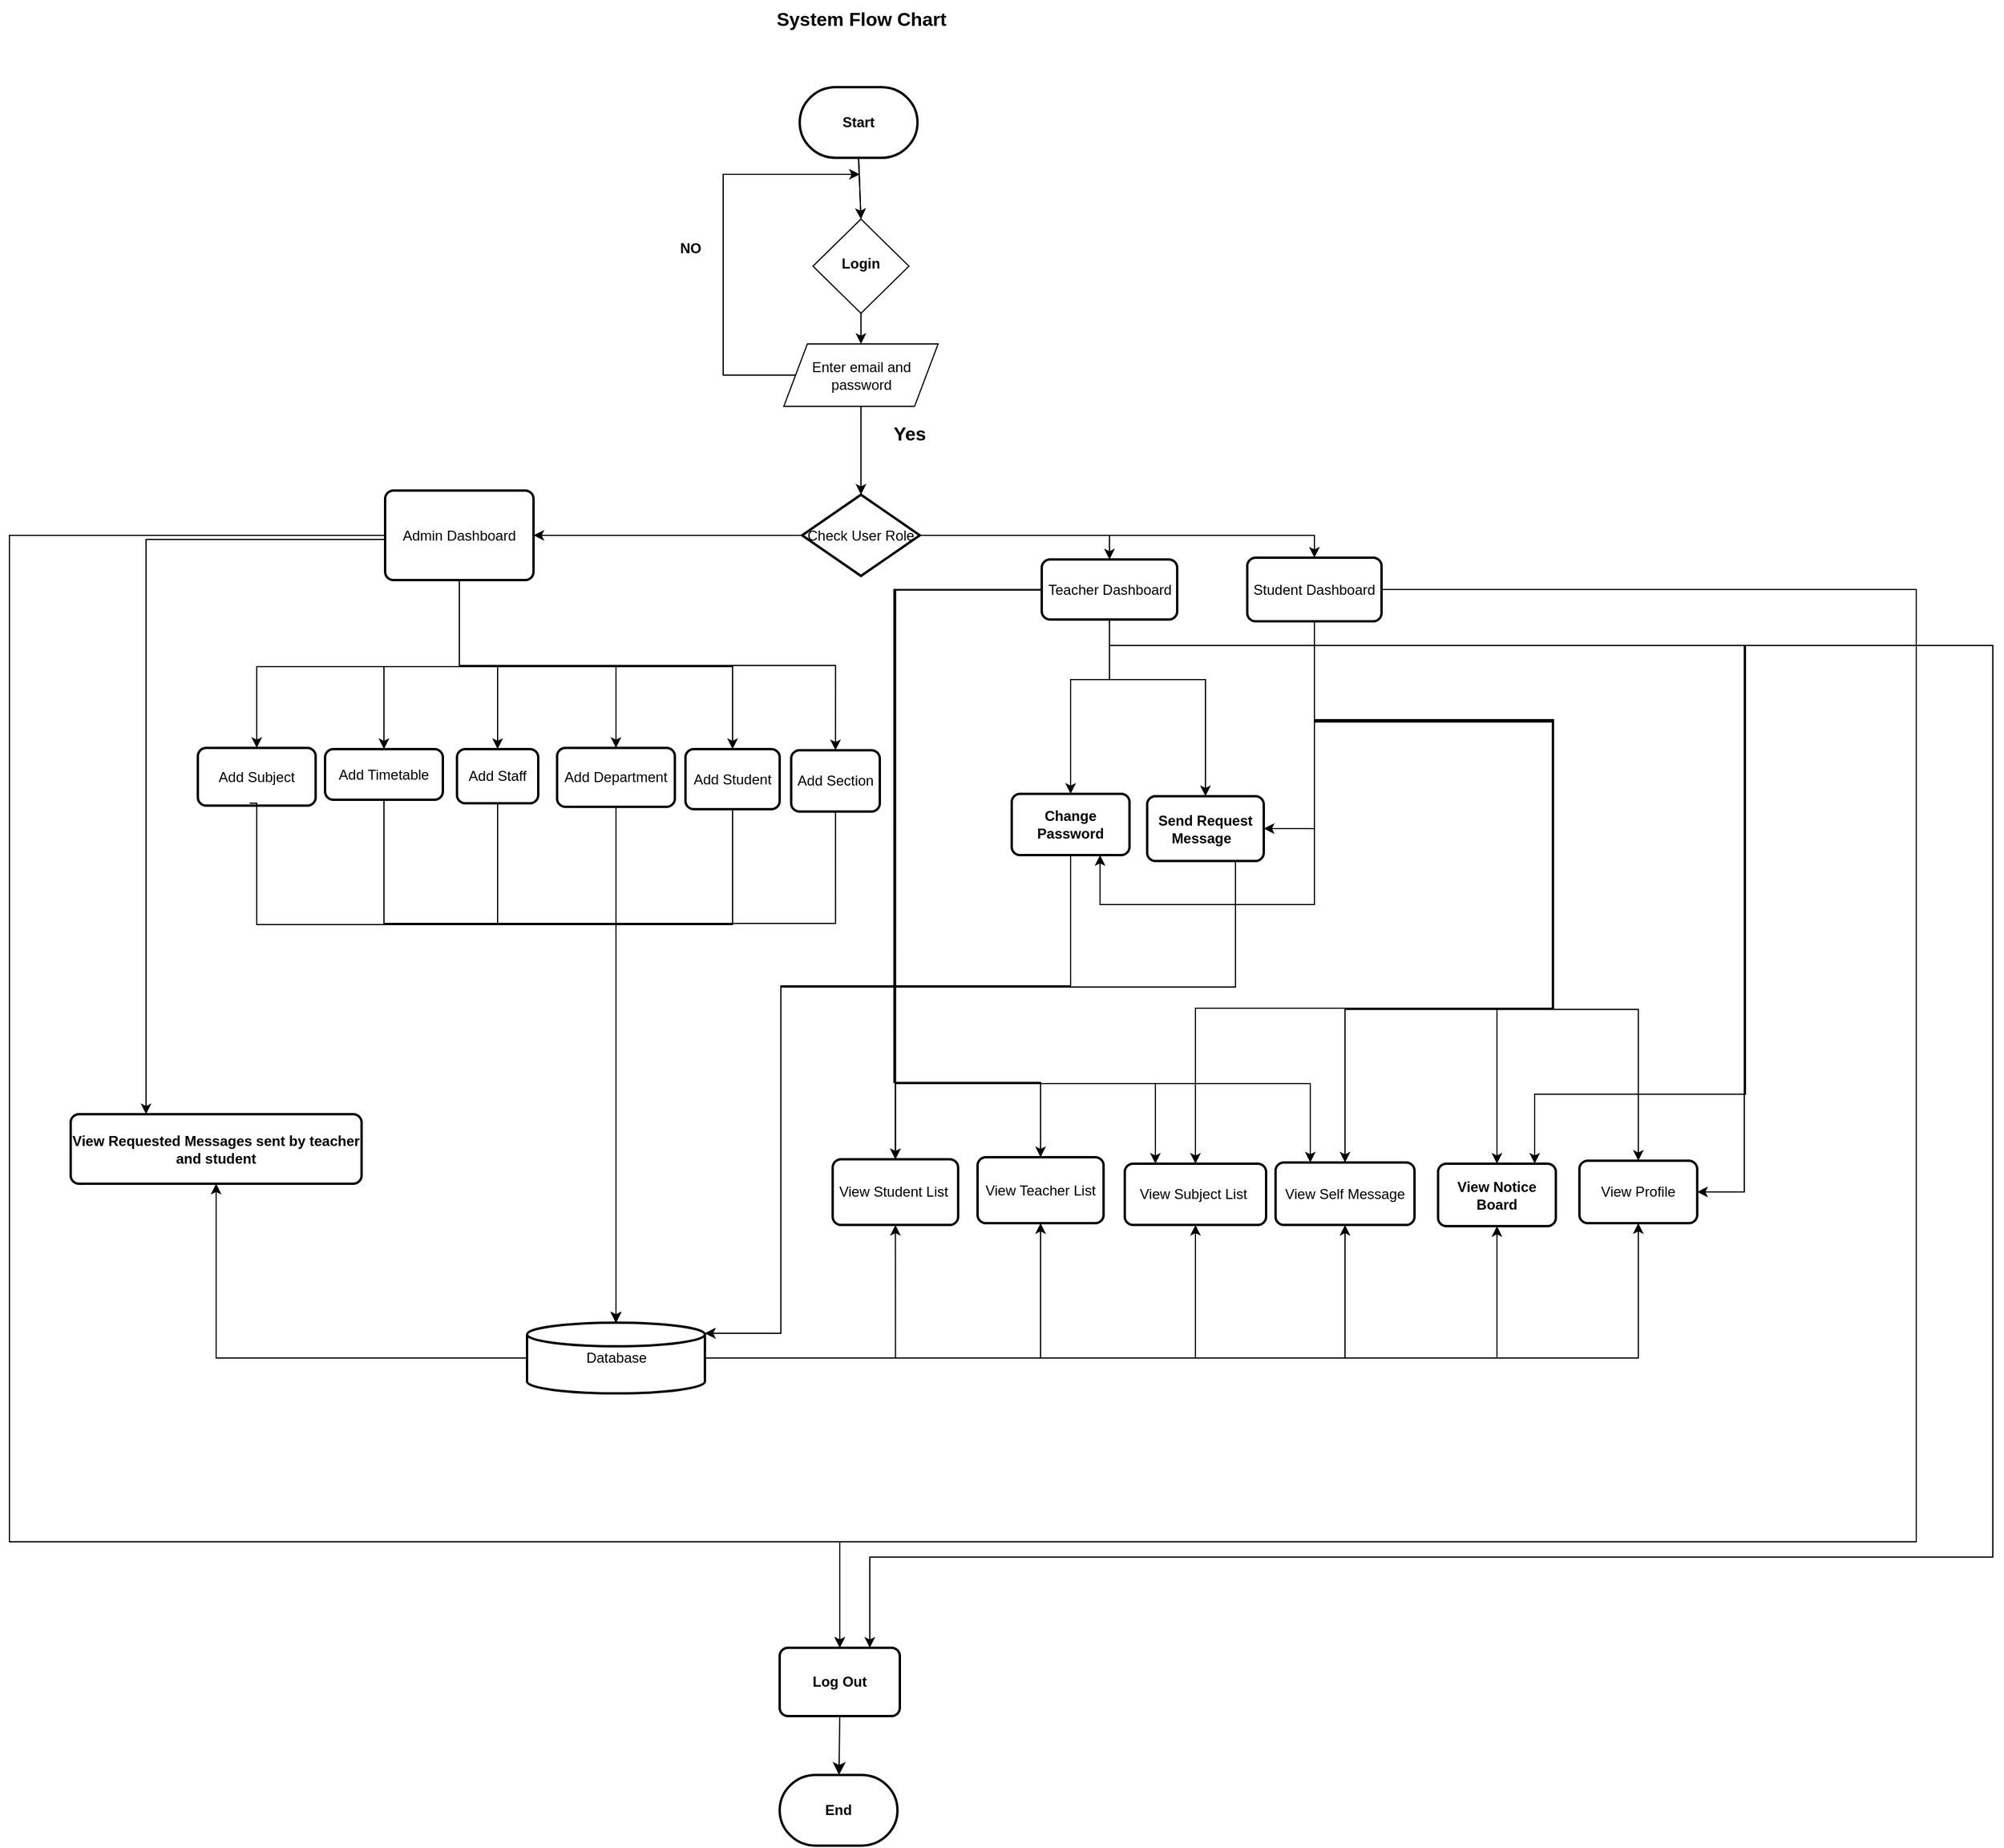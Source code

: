 <mxfile version="24.7.12">
  <diagram id="C5RBs43oDa-KdzZeNtuy" name="Page-1">
    <mxGraphModel dx="3067" dy="2427" grid="0" gridSize="10" guides="1" tooltips="1" connect="1" arrows="1" fold="1" page="1" pageScale="1" pageWidth="827" pageHeight="1169" background="none" math="0" shadow="0">
      <root>
        <mxCell id="WIyWlLk6GJQsqaUBKTNV-0" />
        <mxCell id="WIyWlLk6GJQsqaUBKTNV-1" parent="WIyWlLk6GJQsqaUBKTNV-0" />
        <mxCell id="MO0tkaTq0orOsOtcq1J3-275" value="&lt;b&gt;View &lt;/b&gt;&lt;b style=&quot;background-color: initial;&quot;&gt;Notice Board&lt;/b&gt;" style="rounded=1;whiteSpace=wrap;html=1;absoluteArcSize=1;arcSize=14;strokeWidth=2;" parent="WIyWlLk6GJQsqaUBKTNV-1" vertex="1">
          <mxGeometry x="965" y="762" width="100" height="53" as="geometry" />
        </mxCell>
        <mxCell id="MO0tkaTq0orOsOtcq1J3-293" value="&lt;b&gt;Send Request Message&amp;nbsp;&amp;nbsp;&lt;/b&gt;" style="rounded=1;whiteSpace=wrap;html=1;absoluteArcSize=1;arcSize=14;strokeWidth=2;" parent="WIyWlLk6GJQsqaUBKTNV-1" vertex="1">
          <mxGeometry x="718" y="450" width="99" height="55" as="geometry" />
        </mxCell>
        <mxCell id="MO0tkaTq0orOsOtcq1J3-383" value="&lt;b&gt;System Flow Chart&lt;/b&gt;" style="text;html=1;align=center;verticalAlign=middle;resizable=0;points=[];autosize=1;strokeColor=none;fillColor=none;fontSize=16;" parent="WIyWlLk6GJQsqaUBKTNV-1" vertex="1">
          <mxGeometry x="394" y="-226" width="162" height="31" as="geometry" />
        </mxCell>
        <mxCell id="MO0tkaTq0orOsOtcq1J3-417" value="&lt;b&gt;Start&lt;/b&gt;" style="strokeWidth=2;html=1;shape=mxgraph.flowchart.terminator;whiteSpace=wrap;" parent="WIyWlLk6GJQsqaUBKTNV-1" vertex="1">
          <mxGeometry x="423" y="-152" width="100" height="60" as="geometry" />
        </mxCell>
        <mxCell id="MO0tkaTq0orOsOtcq1J3-418" style="edgeStyle=elbowEdgeStyle;rounded=0;orthogonalLoop=1;jettySize=auto;html=1;exitX=0;exitY=0.5;exitDx=0;exitDy=0;" parent="WIyWlLk6GJQsqaUBKTNV-1" source="sPbHRIbu0C0vhqNKjJ3m-0" edge="1">
          <mxGeometry relative="1" as="geometry">
            <mxPoint x="474" y="-78" as="targetPoint" />
            <Array as="points">
              <mxPoint x="358" y="-7" />
            </Array>
            <mxPoint x="418" y="49" as="sourcePoint" />
          </mxGeometry>
        </mxCell>
        <mxCell id="sPbHRIbu0C0vhqNKjJ3m-26" style="edgeStyle=orthogonalEdgeStyle;rounded=0;orthogonalLoop=1;jettySize=auto;html=1;exitX=0.5;exitY=1;exitDx=0;exitDy=0;" edge="1" parent="WIyWlLk6GJQsqaUBKTNV-1" source="sPbHRIbu0C0vhqNKjJ3m-46" target="sPbHRIbu0C0vhqNKjJ3m-16">
          <mxGeometry relative="1" as="geometry">
            <Array as="points">
              <mxPoint x="134" y="340" />
              <mxPoint x="-38" y="340" />
            </Array>
          </mxGeometry>
        </mxCell>
        <mxCell id="sPbHRIbu0C0vhqNKjJ3m-50" style="edgeStyle=orthogonalEdgeStyle;rounded=0;orthogonalLoop=1;jettySize=auto;html=1;exitX=0.5;exitY=1;exitDx=0;exitDy=0;entryX=0.5;entryY=0;entryDx=0;entryDy=0;" edge="1" parent="WIyWlLk6GJQsqaUBKTNV-1" source="MO0tkaTq0orOsOtcq1J3-419" target="sPbHRIbu0C0vhqNKjJ3m-0">
          <mxGeometry relative="1" as="geometry" />
        </mxCell>
        <mxCell id="MO0tkaTq0orOsOtcq1J3-419" value="&lt;b&gt;Login&lt;/b&gt;" style="rhombus;whiteSpace=wrap;html=1;shadow=0;fontFamily=Helvetica;fontSize=12;align=center;strokeWidth=1;spacing=6;spacingTop=-4;" parent="WIyWlLk6GJQsqaUBKTNV-1" vertex="1">
          <mxGeometry x="434.25" y="-40" width="81.5" height="80" as="geometry" />
        </mxCell>
        <mxCell id="MO0tkaTq0orOsOtcq1J3-420" value="&lt;b&gt;NO&lt;/b&gt;" style="text;html=1;align=center;verticalAlign=middle;resizable=0;points=[];autosize=1;strokeColor=none;fillColor=none;" parent="WIyWlLk6GJQsqaUBKTNV-1" vertex="1">
          <mxGeometry x="310" y="-30" width="40" height="30" as="geometry" />
        </mxCell>
        <mxCell id="MO0tkaTq0orOsOtcq1J3-424" value="&lt;b&gt;Yes&lt;/b&gt;" style="text;html=1;align=center;verticalAlign=middle;resizable=0;points=[];autosize=1;strokeColor=none;fillColor=none;fontSize=16;" parent="WIyWlLk6GJQsqaUBKTNV-1" vertex="1">
          <mxGeometry x="490.5" y="127" width="50" height="30" as="geometry" />
        </mxCell>
        <mxCell id="MO0tkaTq0orOsOtcq1J3-426" value="&lt;div&gt;&lt;b&gt;View Requested Messages sent by teacher and student&lt;/b&gt;&lt;/div&gt;" style="rounded=1;whiteSpace=wrap;html=1;absoluteArcSize=1;arcSize=14;strokeWidth=2;" parent="WIyWlLk6GJQsqaUBKTNV-1" vertex="1">
          <mxGeometry x="-196" y="720" width="247" height="59" as="geometry" />
        </mxCell>
        <mxCell id="MO0tkaTq0orOsOtcq1J3-431" value="&lt;b&gt;End&lt;/b&gt;" style="strokeWidth=2;html=1;shape=mxgraph.flowchart.terminator;whiteSpace=wrap;" parent="WIyWlLk6GJQsqaUBKTNV-1" vertex="1">
          <mxGeometry x="406" y="1281" width="100" height="60" as="geometry" />
        </mxCell>
        <mxCell id="IdnFITNTBJpxu61mEzwX-0" value="&lt;b&gt;Log Out&lt;/b&gt;" style="rounded=1;whiteSpace=wrap;html=1;absoluteArcSize=1;arcSize=14;strokeWidth=2;" parent="WIyWlLk6GJQsqaUBKTNV-1" vertex="1">
          <mxGeometry x="406" y="1173" width="102" height="58" as="geometry" />
        </mxCell>
        <mxCell id="IdnFITNTBJpxu61mEzwX-1" value="" style="endArrow=classic;html=1;rounded=0;fontSize=12;startSize=8;endSize=8;curved=1;exitX=0.5;exitY=1;exitDx=0;exitDy=0;" parent="WIyWlLk6GJQsqaUBKTNV-1" source="IdnFITNTBJpxu61mEzwX-0" target="MO0tkaTq0orOsOtcq1J3-431" edge="1">
          <mxGeometry width="50" height="50" relative="1" as="geometry">
            <mxPoint x="516" y="980" as="sourcePoint" />
            <mxPoint x="566" y="930" as="targetPoint" />
          </mxGeometry>
        </mxCell>
        <mxCell id="sPbHRIbu0C0vhqNKjJ3m-0" value="Enter email and password" style="shape=parallelogram;perimeter=parallelogramPerimeter;whiteSpace=wrap;html=1;fixedSize=1;" vertex="1" parent="WIyWlLk6GJQsqaUBKTNV-1">
          <mxGeometry x="409.5" y="66" width="131" height="53" as="geometry" />
        </mxCell>
        <mxCell id="sPbHRIbu0C0vhqNKjJ3m-1" value="" style="endArrow=classic;html=1;rounded=0;exitX=0.5;exitY=1;exitDx=0;exitDy=0;exitPerimeter=0;entryX=0.5;entryY=0;entryDx=0;entryDy=0;" edge="1" parent="WIyWlLk6GJQsqaUBKTNV-1" source="MO0tkaTq0orOsOtcq1J3-417" target="MO0tkaTq0orOsOtcq1J3-419">
          <mxGeometry width="50" height="50" relative="1" as="geometry">
            <mxPoint x="598" y="-28" as="sourcePoint" />
            <mxPoint x="648" y="-78" as="targetPoint" />
          </mxGeometry>
        </mxCell>
        <mxCell id="sPbHRIbu0C0vhqNKjJ3m-2" value="" style="endArrow=classic;html=1;rounded=0;entryX=0.5;entryY=0;entryDx=0;entryDy=0;exitX=0.5;exitY=1;exitDx=0;exitDy=0;exitPerimeter=0;" edge="1" parent="WIyWlLk6GJQsqaUBKTNV-1" source="MO0tkaTq0orOsOtcq1J3-417" target="MO0tkaTq0orOsOtcq1J3-419">
          <mxGeometry width="50" height="50" relative="1" as="geometry">
            <mxPoint x="598" y="42" as="sourcePoint" />
            <mxPoint x="648" y="-8" as="targetPoint" />
          </mxGeometry>
        </mxCell>
        <mxCell id="sPbHRIbu0C0vhqNKjJ3m-16" value="Add Subject" style="rounded=1;whiteSpace=wrap;html=1;absoluteArcSize=1;arcSize=14;strokeWidth=2;" vertex="1" parent="WIyWlLk6GJQsqaUBKTNV-1">
          <mxGeometry x="-88" y="409" width="100" height="49" as="geometry" />
        </mxCell>
        <mxCell id="sPbHRIbu0C0vhqNKjJ3m-17" value="&lt;b&gt;Change Password&lt;/b&gt;" style="rounded=1;whiteSpace=wrap;html=1;absoluteArcSize=1;arcSize=14;strokeWidth=2;" vertex="1" parent="WIyWlLk6GJQsqaUBKTNV-1">
          <mxGeometry x="603" y="448" width="100" height="52" as="geometry" />
        </mxCell>
        <mxCell id="sPbHRIbu0C0vhqNKjJ3m-39" style="edgeStyle=orthogonalEdgeStyle;rounded=0;orthogonalLoop=1;jettySize=auto;html=1;exitX=1;exitY=0.5;exitDx=0;exitDy=0;exitPerimeter=0;entryX=0.5;entryY=1;entryDx=0;entryDy=0;" edge="1" parent="WIyWlLk6GJQsqaUBKTNV-1" source="sPbHRIbu0C0vhqNKjJ3m-18" target="sPbHRIbu0C0vhqNKjJ3m-24">
          <mxGeometry relative="1" as="geometry" />
        </mxCell>
        <mxCell id="sPbHRIbu0C0vhqNKjJ3m-40" style="edgeStyle=orthogonalEdgeStyle;rounded=0;orthogonalLoop=1;jettySize=auto;html=1;exitX=0;exitY=0.5;exitDx=0;exitDy=0;exitPerimeter=0;entryX=0.5;entryY=1;entryDx=0;entryDy=0;" edge="1" parent="WIyWlLk6GJQsqaUBKTNV-1" source="sPbHRIbu0C0vhqNKjJ3m-18" target="MO0tkaTq0orOsOtcq1J3-426">
          <mxGeometry relative="1" as="geometry" />
        </mxCell>
        <mxCell id="sPbHRIbu0C0vhqNKjJ3m-70" style="edgeStyle=orthogonalEdgeStyle;rounded=0;orthogonalLoop=1;jettySize=auto;html=1;exitX=1;exitY=0.5;exitDx=0;exitDy=0;exitPerimeter=0;entryX=0.5;entryY=1;entryDx=0;entryDy=0;" edge="1" parent="WIyWlLk6GJQsqaUBKTNV-1" source="sPbHRIbu0C0vhqNKjJ3m-18" target="sPbHRIbu0C0vhqNKjJ3m-42">
          <mxGeometry relative="1" as="geometry" />
        </mxCell>
        <mxCell id="sPbHRIbu0C0vhqNKjJ3m-71" style="edgeStyle=orthogonalEdgeStyle;rounded=0;orthogonalLoop=1;jettySize=auto;html=1;exitX=1;exitY=0.5;exitDx=0;exitDy=0;exitPerimeter=0;entryX=0.5;entryY=1;entryDx=0;entryDy=0;" edge="1" parent="WIyWlLk6GJQsqaUBKTNV-1" source="sPbHRIbu0C0vhqNKjJ3m-18" target="sPbHRIbu0C0vhqNKjJ3m-43">
          <mxGeometry relative="1" as="geometry" />
        </mxCell>
        <mxCell id="sPbHRIbu0C0vhqNKjJ3m-72" style="edgeStyle=orthogonalEdgeStyle;rounded=0;orthogonalLoop=1;jettySize=auto;html=1;exitX=1;exitY=0.5;exitDx=0;exitDy=0;exitPerimeter=0;entryX=0.5;entryY=1;entryDx=0;entryDy=0;" edge="1" parent="WIyWlLk6GJQsqaUBKTNV-1" source="sPbHRIbu0C0vhqNKjJ3m-18" target="MO0tkaTq0orOsOtcq1J3-275">
          <mxGeometry relative="1" as="geometry" />
        </mxCell>
        <mxCell id="sPbHRIbu0C0vhqNKjJ3m-73" style="edgeStyle=orthogonalEdgeStyle;rounded=0;orthogonalLoop=1;jettySize=auto;html=1;exitX=1;exitY=0.5;exitDx=0;exitDy=0;exitPerimeter=0;entryX=0.5;entryY=1;entryDx=0;entryDy=0;" edge="1" parent="WIyWlLk6GJQsqaUBKTNV-1" source="sPbHRIbu0C0vhqNKjJ3m-18" target="sPbHRIbu0C0vhqNKjJ3m-44">
          <mxGeometry relative="1" as="geometry" />
        </mxCell>
        <mxCell id="sPbHRIbu0C0vhqNKjJ3m-18" value="Database" style="strokeWidth=2;html=1;shape=mxgraph.flowchart.database;whiteSpace=wrap;" vertex="1" parent="WIyWlLk6GJQsqaUBKTNV-1">
          <mxGeometry x="191.5" y="897" width="151" height="60" as="geometry" />
        </mxCell>
        <mxCell id="sPbHRIbu0C0vhqNKjJ3m-19" value="Add Department" style="rounded=1;whiteSpace=wrap;html=1;absoluteArcSize=1;arcSize=14;strokeWidth=2;" vertex="1" parent="WIyWlLk6GJQsqaUBKTNV-1">
          <mxGeometry x="217" y="409" width="100" height="50" as="geometry" />
        </mxCell>
        <mxCell id="sPbHRIbu0C0vhqNKjJ3m-20" value="Add Timetable" style="rounded=1;whiteSpace=wrap;html=1;absoluteArcSize=1;arcSize=14;strokeWidth=2;" vertex="1" parent="WIyWlLk6GJQsqaUBKTNV-1">
          <mxGeometry x="20" y="410" width="100" height="43" as="geometry" />
        </mxCell>
        <mxCell id="sPbHRIbu0C0vhqNKjJ3m-21" value="Add Student" style="rounded=1;whiteSpace=wrap;html=1;absoluteArcSize=1;arcSize=14;strokeWidth=2;" vertex="1" parent="WIyWlLk6GJQsqaUBKTNV-1">
          <mxGeometry x="326" y="410" width="80" height="51" as="geometry" />
        </mxCell>
        <mxCell id="sPbHRIbu0C0vhqNKjJ3m-22" value="Add Section" style="rounded=1;whiteSpace=wrap;html=1;absoluteArcSize=1;arcSize=14;strokeWidth=2;" vertex="1" parent="WIyWlLk6GJQsqaUBKTNV-1">
          <mxGeometry x="415.75" y="411" width="75.25" height="52" as="geometry" />
        </mxCell>
        <mxCell id="sPbHRIbu0C0vhqNKjJ3m-23" value="Add Staff" style="rounded=1;whiteSpace=wrap;html=1;absoluteArcSize=1;arcSize=14;strokeWidth=2;" vertex="1" parent="WIyWlLk6GJQsqaUBKTNV-1">
          <mxGeometry x="132" y="410" width="69" height="46" as="geometry" />
        </mxCell>
        <mxCell id="sPbHRIbu0C0vhqNKjJ3m-24" value="View Student List&amp;nbsp;" style="rounded=1;whiteSpace=wrap;html=1;absoluteArcSize=1;arcSize=14;strokeWidth=2;" vertex="1" parent="WIyWlLk6GJQsqaUBKTNV-1">
          <mxGeometry x="451" y="758.25" width="106.5" height="55.75" as="geometry" />
        </mxCell>
        <mxCell id="sPbHRIbu0C0vhqNKjJ3m-25" value="View Teacher List" style="rounded=1;whiteSpace=wrap;html=1;absoluteArcSize=1;arcSize=14;strokeWidth=2;" vertex="1" parent="WIyWlLk6GJQsqaUBKTNV-1">
          <mxGeometry x="574" y="756.5" width="107" height="56" as="geometry" />
        </mxCell>
        <mxCell id="sPbHRIbu0C0vhqNKjJ3m-27" value="" style="endArrow=classic;html=1;rounded=0;entryX=0.5;entryY=0;entryDx=0;entryDy=0;exitX=0.5;exitY=1;exitDx=0;exitDy=0;edgeStyle=orthogonalEdgeStyle;" edge="1" parent="WIyWlLk6GJQsqaUBKTNV-1" source="sPbHRIbu0C0vhqNKjJ3m-46" target="sPbHRIbu0C0vhqNKjJ3m-21">
          <mxGeometry width="50" height="50" relative="1" as="geometry">
            <mxPoint x="362" y="356" as="sourcePoint" />
            <mxPoint x="412" y="306" as="targetPoint" />
            <Array as="points">
              <mxPoint x="137" y="340" />
              <mxPoint x="404" y="340" />
            </Array>
          </mxGeometry>
        </mxCell>
        <mxCell id="sPbHRIbu0C0vhqNKjJ3m-28" value="" style="endArrow=classic;html=1;rounded=0;entryX=0.5;entryY=0;entryDx=0;entryDy=0;exitX=0.5;exitY=1;exitDx=0;exitDy=0;edgeStyle=orthogonalEdgeStyle;" edge="1" parent="WIyWlLk6GJQsqaUBKTNV-1" source="sPbHRIbu0C0vhqNKjJ3m-46" target="sPbHRIbu0C0vhqNKjJ3m-22">
          <mxGeometry width="50" height="50" relative="1" as="geometry">
            <mxPoint x="387" y="366" as="sourcePoint" />
            <mxPoint x="437" y="316" as="targetPoint" />
            <Array as="points">
              <mxPoint x="137" y="339" />
              <mxPoint x="531" y="339" />
            </Array>
          </mxGeometry>
        </mxCell>
        <mxCell id="sPbHRIbu0C0vhqNKjJ3m-29" value="" style="endArrow=classic;html=1;rounded=0;entryX=0.5;entryY=0;entryDx=0;entryDy=0;exitX=0.5;exitY=1;exitDx=0;exitDy=0;edgeStyle=orthogonalEdgeStyle;" edge="1" parent="WIyWlLk6GJQsqaUBKTNV-1" source="sPbHRIbu0C0vhqNKjJ3m-46" target="sPbHRIbu0C0vhqNKjJ3m-20">
          <mxGeometry width="50" height="50" relative="1" as="geometry">
            <mxPoint x="-26" y="323" as="sourcePoint" />
            <mxPoint x="24" y="273" as="targetPoint" />
            <Array as="points">
              <mxPoint x="134" y="340" />
              <mxPoint x="70" y="340" />
            </Array>
          </mxGeometry>
        </mxCell>
        <mxCell id="sPbHRIbu0C0vhqNKjJ3m-30" value="" style="endArrow=classic;html=1;rounded=0;entryX=0.5;entryY=0;entryDx=0;entryDy=0;exitX=0.5;exitY=1;exitDx=0;exitDy=0;edgeStyle=orthogonalEdgeStyle;" edge="1" parent="WIyWlLk6GJQsqaUBKTNV-1" source="sPbHRIbu0C0vhqNKjJ3m-46" target="sPbHRIbu0C0vhqNKjJ3m-23">
          <mxGeometry width="50" height="50" relative="1" as="geometry">
            <mxPoint x="-57" y="351" as="sourcePoint" />
            <mxPoint x="-7" y="301" as="targetPoint" />
            <Array as="points">
              <mxPoint x="134" y="340" />
              <mxPoint x="167" y="340" />
            </Array>
          </mxGeometry>
        </mxCell>
        <mxCell id="sPbHRIbu0C0vhqNKjJ3m-31" value="" style="endArrow=classic;html=1;rounded=0;entryX=0.5;entryY=0;entryDx=0;entryDy=0;exitX=0.5;exitY=1;exitDx=0;exitDy=0;edgeStyle=orthogonalEdgeStyle;" edge="1" parent="WIyWlLk6GJQsqaUBKTNV-1" source="sPbHRIbu0C0vhqNKjJ3m-46" target="sPbHRIbu0C0vhqNKjJ3m-19">
          <mxGeometry width="50" height="50" relative="1" as="geometry">
            <mxPoint x="-110" y="324" as="sourcePoint" />
            <mxPoint x="-60" y="274" as="targetPoint" />
            <Array as="points">
              <mxPoint x="134" y="340" />
              <mxPoint x="267" y="340" />
            </Array>
          </mxGeometry>
        </mxCell>
        <mxCell id="sPbHRIbu0C0vhqNKjJ3m-32" value="" style="endArrow=classic;html=1;rounded=0;exitX=0.44;exitY=0.959;exitDx=0;exitDy=0;exitPerimeter=0;entryX=0.5;entryY=0;entryDx=0;entryDy=0;entryPerimeter=0;edgeStyle=orthogonalEdgeStyle;" edge="1" parent="WIyWlLk6GJQsqaUBKTNV-1" source="sPbHRIbu0C0vhqNKjJ3m-16" target="sPbHRIbu0C0vhqNKjJ3m-18">
          <mxGeometry width="50" height="50" relative="1" as="geometry">
            <mxPoint x="-57" y="562" as="sourcePoint" />
            <mxPoint x="-7" y="512" as="targetPoint" />
            <Array as="points">
              <mxPoint x="-38" y="456" />
              <mxPoint x="-38" y="559" />
              <mxPoint x="267" y="559" />
            </Array>
          </mxGeometry>
        </mxCell>
        <mxCell id="sPbHRIbu0C0vhqNKjJ3m-34" style="rounded=0;orthogonalLoop=1;jettySize=auto;html=1;exitX=0.5;exitY=1;exitDx=0;exitDy=0;entryX=0.5;entryY=0;entryDx=0;entryDy=0;entryPerimeter=0;" edge="1" parent="WIyWlLk6GJQsqaUBKTNV-1" source="sPbHRIbu0C0vhqNKjJ3m-19" target="sPbHRIbu0C0vhqNKjJ3m-18">
          <mxGeometry relative="1" as="geometry" />
        </mxCell>
        <mxCell id="sPbHRIbu0C0vhqNKjJ3m-35" style="edgeStyle=orthogonalEdgeStyle;rounded=0;orthogonalLoop=1;jettySize=auto;html=1;exitX=0.5;exitY=1;exitDx=0;exitDy=0;entryX=0.5;entryY=0;entryDx=0;entryDy=0;entryPerimeter=0;" edge="1" parent="WIyWlLk6GJQsqaUBKTNV-1" source="sPbHRIbu0C0vhqNKjJ3m-20" target="sPbHRIbu0C0vhqNKjJ3m-18">
          <mxGeometry relative="1" as="geometry">
            <Array as="points">
              <mxPoint x="70" y="558" />
              <mxPoint x="267" y="558" />
            </Array>
          </mxGeometry>
        </mxCell>
        <mxCell id="sPbHRIbu0C0vhqNKjJ3m-36" style="edgeStyle=orthogonalEdgeStyle;rounded=0;orthogonalLoop=1;jettySize=auto;html=1;exitX=0.5;exitY=1;exitDx=0;exitDy=0;entryX=0.5;entryY=0;entryDx=0;entryDy=0;entryPerimeter=0;" edge="1" parent="WIyWlLk6GJQsqaUBKTNV-1" source="sPbHRIbu0C0vhqNKjJ3m-23" target="sPbHRIbu0C0vhqNKjJ3m-18">
          <mxGeometry relative="1" as="geometry">
            <Array as="points">
              <mxPoint x="167" y="559" />
              <mxPoint x="267" y="559" />
            </Array>
          </mxGeometry>
        </mxCell>
        <mxCell id="sPbHRIbu0C0vhqNKjJ3m-37" style="edgeStyle=orthogonalEdgeStyle;rounded=0;orthogonalLoop=1;jettySize=auto;html=1;exitX=0.5;exitY=1;exitDx=0;exitDy=0;entryX=0.5;entryY=0;entryDx=0;entryDy=0;entryPerimeter=0;" edge="1" parent="WIyWlLk6GJQsqaUBKTNV-1" source="sPbHRIbu0C0vhqNKjJ3m-21" target="sPbHRIbu0C0vhqNKjJ3m-18">
          <mxGeometry relative="1" as="geometry">
            <Array as="points">
              <mxPoint x="366" y="559" />
              <mxPoint x="267" y="559" />
            </Array>
          </mxGeometry>
        </mxCell>
        <mxCell id="sPbHRIbu0C0vhqNKjJ3m-38" style="edgeStyle=orthogonalEdgeStyle;rounded=0;orthogonalLoop=1;jettySize=auto;html=1;exitX=0.5;exitY=1;exitDx=0;exitDy=0;entryX=0.5;entryY=0;entryDx=0;entryDy=0;entryPerimeter=0;" edge="1" parent="WIyWlLk6GJQsqaUBKTNV-1" source="sPbHRIbu0C0vhqNKjJ3m-22" target="sPbHRIbu0C0vhqNKjJ3m-18">
          <mxGeometry relative="1" as="geometry">
            <Array as="points">
              <mxPoint x="453" y="558" />
              <mxPoint x="267" y="558" />
            </Array>
          </mxGeometry>
        </mxCell>
        <mxCell id="sPbHRIbu0C0vhqNKjJ3m-42" value="View Subject List&amp;nbsp;" style="rounded=1;whiteSpace=wrap;html=1;absoluteArcSize=1;arcSize=14;strokeWidth=2;" vertex="1" parent="WIyWlLk6GJQsqaUBKTNV-1">
          <mxGeometry x="699" y="762" width="120" height="52" as="geometry" />
        </mxCell>
        <mxCell id="sPbHRIbu0C0vhqNKjJ3m-43" value="View Self Message" style="rounded=1;whiteSpace=wrap;html=1;absoluteArcSize=1;arcSize=14;strokeWidth=2;" vertex="1" parent="WIyWlLk6GJQsqaUBKTNV-1">
          <mxGeometry x="827" y="761" width="118" height="53" as="geometry" />
        </mxCell>
        <mxCell id="sPbHRIbu0C0vhqNKjJ3m-44" value="View Profile" style="rounded=1;whiteSpace=wrap;html=1;absoluteArcSize=1;arcSize=14;strokeWidth=2;" vertex="1" parent="WIyWlLk6GJQsqaUBKTNV-1">
          <mxGeometry x="1085" y="759.5" width="100" height="53" as="geometry" />
        </mxCell>
        <mxCell id="sPbHRIbu0C0vhqNKjJ3m-45" value="" style="endArrow=classic;html=1;rounded=0;entryX=0.5;entryY=1;entryDx=0;entryDy=0;exitX=1;exitY=0.5;exitDx=0;exitDy=0;exitPerimeter=0;edgeStyle=orthogonalEdgeStyle;" edge="1" parent="WIyWlLk6GJQsqaUBKTNV-1" source="sPbHRIbu0C0vhqNKjJ3m-18" target="sPbHRIbu0C0vhqNKjJ3m-25">
          <mxGeometry width="50" height="50" relative="1" as="geometry">
            <mxPoint x="70" y="956" as="sourcePoint" />
            <mxPoint x="120" y="906" as="targetPoint" />
          </mxGeometry>
        </mxCell>
        <mxCell id="sPbHRIbu0C0vhqNKjJ3m-69" style="edgeStyle=orthogonalEdgeStyle;rounded=0;orthogonalLoop=1;jettySize=auto;html=1;exitX=0;exitY=0.5;exitDx=0;exitDy=0;" edge="1" parent="WIyWlLk6GJQsqaUBKTNV-1" source="sPbHRIbu0C0vhqNKjJ3m-46" target="MO0tkaTq0orOsOtcq1J3-426">
          <mxGeometry relative="1" as="geometry">
            <Array as="points">
              <mxPoint x="71" y="232" />
              <mxPoint x="-132" y="232" />
            </Array>
          </mxGeometry>
        </mxCell>
        <mxCell id="sPbHRIbu0C0vhqNKjJ3m-90" style="edgeStyle=orthogonalEdgeStyle;rounded=0;orthogonalLoop=1;jettySize=auto;html=1;exitX=0;exitY=0.5;exitDx=0;exitDy=0;" edge="1" parent="WIyWlLk6GJQsqaUBKTNV-1" source="sPbHRIbu0C0vhqNKjJ3m-46" target="IdnFITNTBJpxu61mEzwX-0">
          <mxGeometry relative="1" as="geometry">
            <Array as="points">
              <mxPoint x="-248" y="229" />
              <mxPoint x="-248" y="1083" />
              <mxPoint x="457" y="1083" />
            </Array>
          </mxGeometry>
        </mxCell>
        <mxCell id="sPbHRIbu0C0vhqNKjJ3m-46" value="Admin Dashboard" style="rounded=1;whiteSpace=wrap;html=1;absoluteArcSize=1;arcSize=14;strokeWidth=2;" vertex="1" parent="WIyWlLk6GJQsqaUBKTNV-1">
          <mxGeometry x="71" y="190.5" width="126" height="76" as="geometry" />
        </mxCell>
        <mxCell id="sPbHRIbu0C0vhqNKjJ3m-66" style="edgeStyle=orthogonalEdgeStyle;rounded=0;orthogonalLoop=1;jettySize=auto;html=1;exitX=0.5;exitY=1;exitDx=0;exitDy=0;entryX=0.5;entryY=0;entryDx=0;entryDy=0;" edge="1" parent="WIyWlLk6GJQsqaUBKTNV-1" source="sPbHRIbu0C0vhqNKjJ3m-47" target="MO0tkaTq0orOsOtcq1J3-293">
          <mxGeometry relative="1" as="geometry">
            <Array as="points">
              <mxPoint x="686" y="351" />
              <mxPoint x="768" y="351" />
            </Array>
          </mxGeometry>
        </mxCell>
        <mxCell id="sPbHRIbu0C0vhqNKjJ3m-67" style="edgeStyle=orthogonalEdgeStyle;rounded=0;orthogonalLoop=1;jettySize=auto;html=1;exitX=0;exitY=0.5;exitDx=0;exitDy=0;entryX=0.5;entryY=0;entryDx=0;entryDy=0;" edge="1" parent="WIyWlLk6GJQsqaUBKTNV-1" source="sPbHRIbu0C0vhqNKjJ3m-47" target="sPbHRIbu0C0vhqNKjJ3m-24">
          <mxGeometry relative="1" as="geometry">
            <Array as="points">
              <mxPoint x="504" y="274" />
            </Array>
          </mxGeometry>
        </mxCell>
        <mxCell id="sPbHRIbu0C0vhqNKjJ3m-68" style="edgeStyle=orthogonalEdgeStyle;rounded=0;orthogonalLoop=1;jettySize=auto;html=1;exitX=0;exitY=0.5;exitDx=0;exitDy=0;entryX=0.5;entryY=0;entryDx=0;entryDy=0;" edge="1" parent="WIyWlLk6GJQsqaUBKTNV-1" source="sPbHRIbu0C0vhqNKjJ3m-47" target="sPbHRIbu0C0vhqNKjJ3m-25">
          <mxGeometry relative="1" as="geometry">
            <Array as="points">
              <mxPoint x="503" y="275" />
              <mxPoint x="503" y="693" />
              <mxPoint x="628" y="693" />
            </Array>
          </mxGeometry>
        </mxCell>
        <mxCell id="sPbHRIbu0C0vhqNKjJ3m-76" style="edgeStyle=orthogonalEdgeStyle;rounded=0;orthogonalLoop=1;jettySize=auto;html=1;exitX=0.5;exitY=1;exitDx=0;exitDy=0;" edge="1" parent="WIyWlLk6GJQsqaUBKTNV-1" source="sPbHRIbu0C0vhqNKjJ3m-47" target="sPbHRIbu0C0vhqNKjJ3m-17">
          <mxGeometry relative="1" as="geometry">
            <Array as="points">
              <mxPoint x="686" y="351" />
              <mxPoint x="653" y="351" />
            </Array>
          </mxGeometry>
        </mxCell>
        <mxCell id="sPbHRIbu0C0vhqNKjJ3m-83" style="edgeStyle=orthogonalEdgeStyle;rounded=0;orthogonalLoop=1;jettySize=auto;html=1;exitX=0.5;exitY=1;exitDx=0;exitDy=0;entryX=1;entryY=0.5;entryDx=0;entryDy=0;" edge="1" parent="WIyWlLk6GJQsqaUBKTNV-1" source="sPbHRIbu0C0vhqNKjJ3m-47" target="sPbHRIbu0C0vhqNKjJ3m-44">
          <mxGeometry relative="1" as="geometry">
            <Array as="points">
              <mxPoint x="686" y="322" />
              <mxPoint x="1225" y="322" />
              <mxPoint x="1225" y="786" />
            </Array>
          </mxGeometry>
        </mxCell>
        <mxCell id="sPbHRIbu0C0vhqNKjJ3m-85" style="edgeStyle=orthogonalEdgeStyle;rounded=0;orthogonalLoop=1;jettySize=auto;html=1;exitX=0.5;exitY=1;exitDx=0;exitDy=0;entryX=0.5;entryY=0;entryDx=0;entryDy=0;" edge="1" parent="WIyWlLk6GJQsqaUBKTNV-1" source="sPbHRIbu0C0vhqNKjJ3m-47" target="sPbHRIbu0C0vhqNKjJ3m-24">
          <mxGeometry relative="1" as="geometry">
            <Array as="points">
              <mxPoint x="686" y="275" />
              <mxPoint x="504" y="275" />
            </Array>
          </mxGeometry>
        </mxCell>
        <mxCell id="sPbHRIbu0C0vhqNKjJ3m-88" style="edgeStyle=orthogonalEdgeStyle;rounded=0;orthogonalLoop=1;jettySize=auto;html=1;exitX=0;exitY=0.5;exitDx=0;exitDy=0;" edge="1" parent="WIyWlLk6GJQsqaUBKTNV-1" source="sPbHRIbu0C0vhqNKjJ3m-47" target="sPbHRIbu0C0vhqNKjJ3m-42">
          <mxGeometry relative="1" as="geometry">
            <Array as="points">
              <mxPoint x="504" y="275" />
              <mxPoint x="504" y="694" />
              <mxPoint x="725" y="694" />
            </Array>
          </mxGeometry>
        </mxCell>
        <mxCell id="sPbHRIbu0C0vhqNKjJ3m-89" style="edgeStyle=orthogonalEdgeStyle;rounded=0;orthogonalLoop=1;jettySize=auto;html=1;exitX=0;exitY=0.5;exitDx=0;exitDy=0;entryX=0.25;entryY=0;entryDx=0;entryDy=0;" edge="1" parent="WIyWlLk6GJQsqaUBKTNV-1" source="sPbHRIbu0C0vhqNKjJ3m-47" target="sPbHRIbu0C0vhqNKjJ3m-43">
          <mxGeometry relative="1" as="geometry">
            <Array as="points">
              <mxPoint x="504" y="275" />
              <mxPoint x="504" y="694" />
              <mxPoint x="857" y="694" />
            </Array>
          </mxGeometry>
        </mxCell>
        <mxCell id="sPbHRIbu0C0vhqNKjJ3m-92" style="edgeStyle=orthogonalEdgeStyle;rounded=0;orthogonalLoop=1;jettySize=auto;html=1;exitX=0.5;exitY=1;exitDx=0;exitDy=0;entryX=0.75;entryY=0;entryDx=0;entryDy=0;" edge="1" parent="WIyWlLk6GJQsqaUBKTNV-1" source="sPbHRIbu0C0vhqNKjJ3m-47" target="IdnFITNTBJpxu61mEzwX-0">
          <mxGeometry relative="1" as="geometry">
            <Array as="points">
              <mxPoint x="686" y="322" />
              <mxPoint x="1436" y="322" />
              <mxPoint x="1436" y="1096" />
              <mxPoint x="483" y="1096" />
            </Array>
          </mxGeometry>
        </mxCell>
        <mxCell id="sPbHRIbu0C0vhqNKjJ3m-47" value="Teacher Dashboard" style="rounded=1;whiteSpace=wrap;html=1;absoluteArcSize=1;arcSize=14;strokeWidth=2;" vertex="1" parent="WIyWlLk6GJQsqaUBKTNV-1">
          <mxGeometry x="628.5" y="249" width="115" height="51" as="geometry" />
        </mxCell>
        <mxCell id="sPbHRIbu0C0vhqNKjJ3m-64" style="edgeStyle=orthogonalEdgeStyle;rounded=0;orthogonalLoop=1;jettySize=auto;html=1;exitX=0.5;exitY=1;exitDx=0;exitDy=0;entryX=1;entryY=0.5;entryDx=0;entryDy=0;" edge="1" parent="WIyWlLk6GJQsqaUBKTNV-1" source="sPbHRIbu0C0vhqNKjJ3m-48" target="MO0tkaTq0orOsOtcq1J3-293">
          <mxGeometry relative="1" as="geometry">
            <Array as="points">
              <mxPoint x="860" y="478" />
            </Array>
          </mxGeometry>
        </mxCell>
        <mxCell id="sPbHRIbu0C0vhqNKjJ3m-77" style="edgeStyle=orthogonalEdgeStyle;rounded=0;orthogonalLoop=1;jettySize=auto;html=1;exitX=0.5;exitY=1;exitDx=0;exitDy=0;" edge="1" parent="WIyWlLk6GJQsqaUBKTNV-1" source="sPbHRIbu0C0vhqNKjJ3m-48" target="sPbHRIbu0C0vhqNKjJ3m-42">
          <mxGeometry relative="1" as="geometry">
            <Array as="points">
              <mxPoint x="860" y="387" />
              <mxPoint x="1063" y="387" />
              <mxPoint x="1063" y="630" />
              <mxPoint x="759" y="630" />
            </Array>
          </mxGeometry>
        </mxCell>
        <mxCell id="sPbHRIbu0C0vhqNKjJ3m-78" style="edgeStyle=orthogonalEdgeStyle;rounded=0;orthogonalLoop=1;jettySize=auto;html=1;exitX=0.5;exitY=1;exitDx=0;exitDy=0;entryX=0.5;entryY=0;entryDx=0;entryDy=0;" edge="1" parent="WIyWlLk6GJQsqaUBKTNV-1" source="sPbHRIbu0C0vhqNKjJ3m-48" target="sPbHRIbu0C0vhqNKjJ3m-43">
          <mxGeometry relative="1" as="geometry">
            <Array as="points">
              <mxPoint x="860" y="387" />
              <mxPoint x="1062" y="387" />
              <mxPoint x="1062" y="631" />
              <mxPoint x="886" y="631" />
            </Array>
          </mxGeometry>
        </mxCell>
        <mxCell id="sPbHRIbu0C0vhqNKjJ3m-79" style="edgeStyle=orthogonalEdgeStyle;rounded=0;orthogonalLoop=1;jettySize=auto;html=1;exitX=0.5;exitY=1;exitDx=0;exitDy=0;entryX=0.5;entryY=0;entryDx=0;entryDy=0;" edge="1" parent="WIyWlLk6GJQsqaUBKTNV-1" source="sPbHRIbu0C0vhqNKjJ3m-48" target="MO0tkaTq0orOsOtcq1J3-275">
          <mxGeometry relative="1" as="geometry">
            <Array as="points">
              <mxPoint x="860" y="385" />
              <mxPoint x="1063" y="385" />
              <mxPoint x="1063" y="631" />
              <mxPoint x="1015" y="631" />
            </Array>
          </mxGeometry>
        </mxCell>
        <mxCell id="sPbHRIbu0C0vhqNKjJ3m-80" style="edgeStyle=orthogonalEdgeStyle;rounded=0;orthogonalLoop=1;jettySize=auto;html=1;exitX=0.5;exitY=1;exitDx=0;exitDy=0;entryX=0.5;entryY=0;entryDx=0;entryDy=0;" edge="1" parent="WIyWlLk6GJQsqaUBKTNV-1" source="sPbHRIbu0C0vhqNKjJ3m-48" target="sPbHRIbu0C0vhqNKjJ3m-44">
          <mxGeometry relative="1" as="geometry">
            <Array as="points">
              <mxPoint x="860" y="386" />
              <mxPoint x="1062" y="386" />
              <mxPoint x="1062" y="631" />
              <mxPoint x="1135" y="631" />
            </Array>
          </mxGeometry>
        </mxCell>
        <mxCell id="sPbHRIbu0C0vhqNKjJ3m-81" style="edgeStyle=orthogonalEdgeStyle;rounded=0;orthogonalLoop=1;jettySize=auto;html=1;exitX=0.5;exitY=1;exitDx=0;exitDy=0;entryX=0.75;entryY=1;entryDx=0;entryDy=0;" edge="1" parent="WIyWlLk6GJQsqaUBKTNV-1" source="sPbHRIbu0C0vhqNKjJ3m-48" target="sPbHRIbu0C0vhqNKjJ3m-17">
          <mxGeometry relative="1" as="geometry">
            <Array as="points">
              <mxPoint x="860" y="542" />
              <mxPoint x="678" y="542" />
            </Array>
          </mxGeometry>
        </mxCell>
        <mxCell id="sPbHRIbu0C0vhqNKjJ3m-91" style="edgeStyle=orthogonalEdgeStyle;rounded=0;orthogonalLoop=1;jettySize=auto;html=1;exitX=1;exitY=0.5;exitDx=0;exitDy=0;" edge="1" parent="WIyWlLk6GJQsqaUBKTNV-1" source="sPbHRIbu0C0vhqNKjJ3m-48" target="IdnFITNTBJpxu61mEzwX-0">
          <mxGeometry relative="1" as="geometry">
            <Array as="points">
              <mxPoint x="1371" y="275" />
              <mxPoint x="1371" y="1083" />
              <mxPoint x="457" y="1083" />
            </Array>
          </mxGeometry>
        </mxCell>
        <mxCell id="sPbHRIbu0C0vhqNKjJ3m-48" value="Student Dashboard" style="rounded=1;whiteSpace=wrap;html=1;absoluteArcSize=1;arcSize=14;strokeWidth=2;" vertex="1" parent="WIyWlLk6GJQsqaUBKTNV-1">
          <mxGeometry x="803" y="247.5" width="114" height="54" as="geometry" />
        </mxCell>
        <mxCell id="sPbHRIbu0C0vhqNKjJ3m-54" style="edgeStyle=orthogonalEdgeStyle;rounded=0;orthogonalLoop=1;jettySize=auto;html=1;exitX=0;exitY=0.5;exitDx=0;exitDy=0;exitPerimeter=0;" edge="1" parent="WIyWlLk6GJQsqaUBKTNV-1" source="sPbHRIbu0C0vhqNKjJ3m-51" target="sPbHRIbu0C0vhqNKjJ3m-46">
          <mxGeometry relative="1" as="geometry" />
        </mxCell>
        <mxCell id="sPbHRIbu0C0vhqNKjJ3m-56" style="edgeStyle=orthogonalEdgeStyle;rounded=0;orthogonalLoop=1;jettySize=auto;html=1;exitX=1;exitY=0.5;exitDx=0;exitDy=0;exitPerimeter=0;entryX=0.5;entryY=0;entryDx=0;entryDy=0;" edge="1" parent="WIyWlLk6GJQsqaUBKTNV-1" source="sPbHRIbu0C0vhqNKjJ3m-51" target="sPbHRIbu0C0vhqNKjJ3m-47">
          <mxGeometry relative="1" as="geometry" />
        </mxCell>
        <mxCell id="sPbHRIbu0C0vhqNKjJ3m-51" value="Check User Role" style="strokeWidth=2;html=1;shape=mxgraph.flowchart.decision;whiteSpace=wrap;" vertex="1" parent="WIyWlLk6GJQsqaUBKTNV-1">
          <mxGeometry x="425" y="194" width="100" height="69" as="geometry" />
        </mxCell>
        <mxCell id="sPbHRIbu0C0vhqNKjJ3m-52" style="edgeStyle=orthogonalEdgeStyle;rounded=0;orthogonalLoop=1;jettySize=auto;html=1;exitX=0.5;exitY=1;exitDx=0;exitDy=0;" edge="1" parent="WIyWlLk6GJQsqaUBKTNV-1" source="sPbHRIbu0C0vhqNKjJ3m-0" target="sPbHRIbu0C0vhqNKjJ3m-51">
          <mxGeometry relative="1" as="geometry">
            <mxPoint x="470" y="119" as="targetPoint" />
          </mxGeometry>
        </mxCell>
        <mxCell id="sPbHRIbu0C0vhqNKjJ3m-57" value="" style="endArrow=classic;html=1;rounded=0;entryX=0.5;entryY=0;entryDx=0;entryDy=0;exitX=1;exitY=0.5;exitDx=0;exitDy=0;exitPerimeter=0;edgeStyle=orthogonalEdgeStyle;" edge="1" parent="WIyWlLk6GJQsqaUBKTNV-1" source="sPbHRIbu0C0vhqNKjJ3m-51" target="sPbHRIbu0C0vhqNKjJ3m-48">
          <mxGeometry width="50" height="50" relative="1" as="geometry">
            <mxPoint x="740" y="195" as="sourcePoint" />
            <mxPoint x="790" y="145" as="targetPoint" />
          </mxGeometry>
        </mxCell>
        <mxCell id="sPbHRIbu0C0vhqNKjJ3m-74" style="edgeStyle=orthogonalEdgeStyle;rounded=0;orthogonalLoop=1;jettySize=auto;html=1;exitX=0.5;exitY=1;exitDx=0;exitDy=0;entryX=1;entryY=0.15;entryDx=0;entryDy=0;entryPerimeter=0;" edge="1" parent="WIyWlLk6GJQsqaUBKTNV-1" source="MO0tkaTq0orOsOtcq1J3-293" target="sPbHRIbu0C0vhqNKjJ3m-18">
          <mxGeometry relative="1" as="geometry">
            <Array as="points">
              <mxPoint x="793" y="612" />
              <mxPoint x="407" y="612" />
              <mxPoint x="407" y="906" />
            </Array>
          </mxGeometry>
        </mxCell>
        <mxCell id="sPbHRIbu0C0vhqNKjJ3m-75" style="edgeStyle=orthogonalEdgeStyle;rounded=0;orthogonalLoop=1;jettySize=auto;html=1;exitX=0.5;exitY=1;exitDx=0;exitDy=0;entryX=1;entryY=0.15;entryDx=0;entryDy=0;entryPerimeter=0;" edge="1" parent="WIyWlLk6GJQsqaUBKTNV-1" source="sPbHRIbu0C0vhqNKjJ3m-17" target="sPbHRIbu0C0vhqNKjJ3m-18">
          <mxGeometry relative="1" as="geometry">
            <Array as="points">
              <mxPoint x="653" y="611" />
              <mxPoint x="407" y="611" />
              <mxPoint x="407" y="906" />
            </Array>
          </mxGeometry>
        </mxCell>
        <mxCell id="sPbHRIbu0C0vhqNKjJ3m-84" style="edgeStyle=orthogonalEdgeStyle;rounded=0;orthogonalLoop=1;jettySize=auto;html=1;exitX=0.5;exitY=1;exitDx=0;exitDy=0;entryX=0.82;entryY=-0.001;entryDx=0;entryDy=0;entryPerimeter=0;" edge="1" parent="WIyWlLk6GJQsqaUBKTNV-1" source="sPbHRIbu0C0vhqNKjJ3m-47" target="MO0tkaTq0orOsOtcq1J3-275">
          <mxGeometry relative="1" as="geometry">
            <Array as="points">
              <mxPoint x="686" y="322" />
              <mxPoint x="1226" y="322" />
              <mxPoint x="1226" y="703" />
              <mxPoint x="1047" y="703" />
            </Array>
          </mxGeometry>
        </mxCell>
      </root>
    </mxGraphModel>
  </diagram>
</mxfile>
